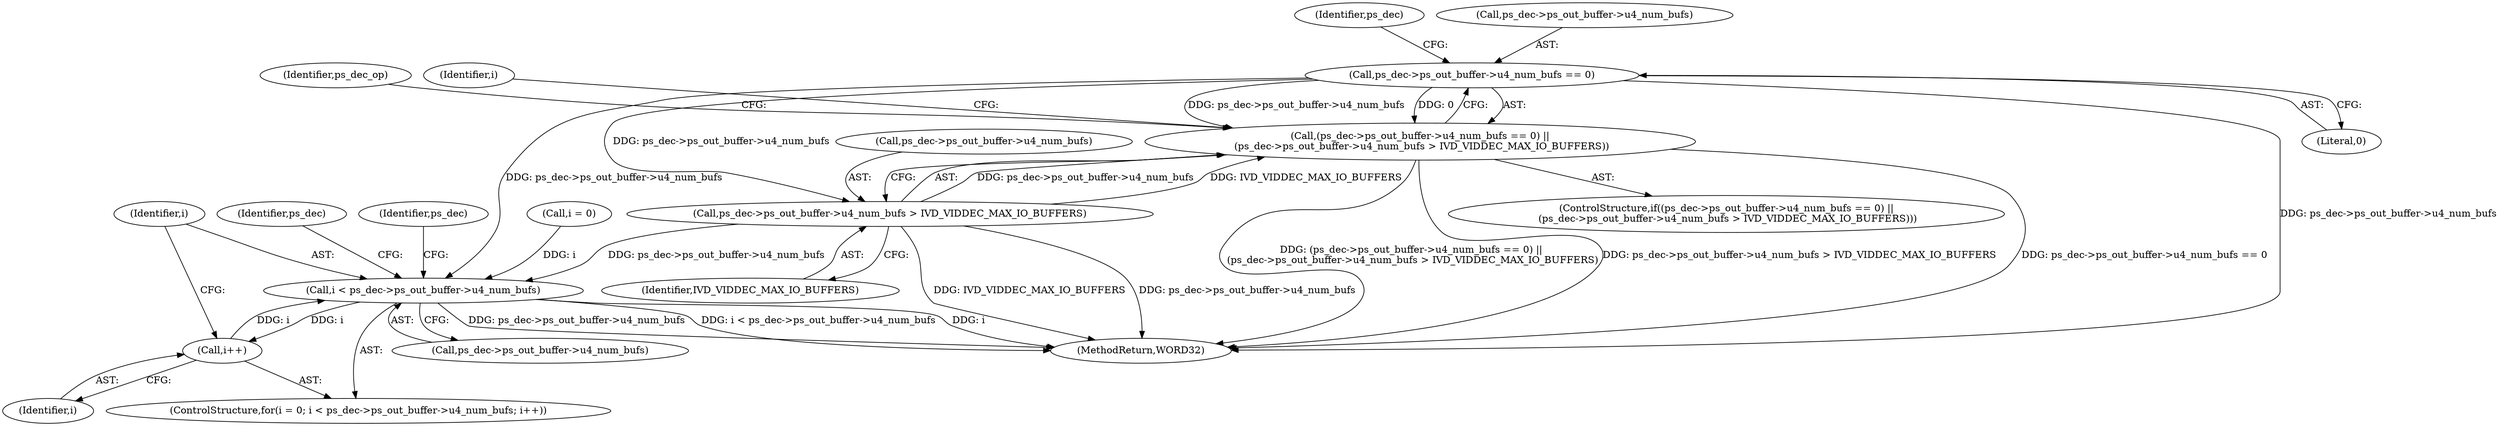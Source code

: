 digraph "0_Android_e86d3cfd2bc28dac421092106751e5638d54a848@pointer" {
"1000376" [label="(Call,ps_dec->ps_out_buffer->u4_num_bufs == 0)"];
"1000375" [label="(Call,(ps_dec->ps_out_buffer->u4_num_bufs == 0) ||\n (ps_dec->ps_out_buffer->u4_num_bufs > IVD_VIDDEC_MAX_IO_BUFFERS))"];
"1000383" [label="(Call,ps_dec->ps_out_buffer->u4_num_bufs > IVD_VIDDEC_MAX_IO_BUFFERS)"];
"1000409" [label="(Call,i < ps_dec->ps_out_buffer->u4_num_bufs)"];
"1000416" [label="(Call,i++)"];
"1000389" [label="(Identifier,IVD_VIDDEC_MAX_IO_BUFFERS)"];
"1000386" [label="(Identifier,ps_dec)"];
"1000472" [label="(Identifier,ps_dec)"];
"1000376" [label="(Call,ps_dec->ps_out_buffer->u4_num_bufs == 0)"];
"1000417" [label="(Identifier,i)"];
"1002272" [label="(MethodReturn,WORD32)"];
"1000393" [label="(Identifier,ps_dec_op)"];
"1000383" [label="(Call,ps_dec->ps_out_buffer->u4_num_bufs > IVD_VIDDEC_MAX_IO_BUFFERS)"];
"1000382" [label="(Literal,0)"];
"1000416" [label="(Call,i++)"];
"1000374" [label="(ControlStructure,if((ps_dec->ps_out_buffer->u4_num_bufs == 0) ||\n (ps_dec->ps_out_buffer->u4_num_bufs > IVD_VIDDEC_MAX_IO_BUFFERS)))"];
"1000424" [label="(Identifier,ps_dec)"];
"1000410" [label="(Identifier,i)"];
"1000406" [label="(Call,i = 0)"];
"1000384" [label="(Call,ps_dec->ps_out_buffer->u4_num_bufs)"];
"1000405" [label="(ControlStructure,for(i = 0; i < ps_dec->ps_out_buffer->u4_num_bufs; i++))"];
"1000411" [label="(Call,ps_dec->ps_out_buffer->u4_num_bufs)"];
"1000375" [label="(Call,(ps_dec->ps_out_buffer->u4_num_bufs == 0) ||\n (ps_dec->ps_out_buffer->u4_num_bufs > IVD_VIDDEC_MAX_IO_BUFFERS))"];
"1000377" [label="(Call,ps_dec->ps_out_buffer->u4_num_bufs)"];
"1000407" [label="(Identifier,i)"];
"1000409" [label="(Call,i < ps_dec->ps_out_buffer->u4_num_bufs)"];
"1000376" -> "1000375"  [label="AST: "];
"1000376" -> "1000382"  [label="CFG: "];
"1000377" -> "1000376"  [label="AST: "];
"1000382" -> "1000376"  [label="AST: "];
"1000386" -> "1000376"  [label="CFG: "];
"1000375" -> "1000376"  [label="CFG: "];
"1000376" -> "1002272"  [label="DDG: ps_dec->ps_out_buffer->u4_num_bufs"];
"1000376" -> "1000375"  [label="DDG: ps_dec->ps_out_buffer->u4_num_bufs"];
"1000376" -> "1000375"  [label="DDG: 0"];
"1000376" -> "1000383"  [label="DDG: ps_dec->ps_out_buffer->u4_num_bufs"];
"1000376" -> "1000409"  [label="DDG: ps_dec->ps_out_buffer->u4_num_bufs"];
"1000375" -> "1000374"  [label="AST: "];
"1000375" -> "1000383"  [label="CFG: "];
"1000383" -> "1000375"  [label="AST: "];
"1000393" -> "1000375"  [label="CFG: "];
"1000407" -> "1000375"  [label="CFG: "];
"1000375" -> "1002272"  [label="DDG: ps_dec->ps_out_buffer->u4_num_bufs == 0"];
"1000375" -> "1002272"  [label="DDG: (ps_dec->ps_out_buffer->u4_num_bufs == 0) ||\n (ps_dec->ps_out_buffer->u4_num_bufs > IVD_VIDDEC_MAX_IO_BUFFERS)"];
"1000375" -> "1002272"  [label="DDG: ps_dec->ps_out_buffer->u4_num_bufs > IVD_VIDDEC_MAX_IO_BUFFERS"];
"1000383" -> "1000375"  [label="DDG: ps_dec->ps_out_buffer->u4_num_bufs"];
"1000383" -> "1000375"  [label="DDG: IVD_VIDDEC_MAX_IO_BUFFERS"];
"1000383" -> "1000389"  [label="CFG: "];
"1000384" -> "1000383"  [label="AST: "];
"1000389" -> "1000383"  [label="AST: "];
"1000383" -> "1002272"  [label="DDG: IVD_VIDDEC_MAX_IO_BUFFERS"];
"1000383" -> "1002272"  [label="DDG: ps_dec->ps_out_buffer->u4_num_bufs"];
"1000383" -> "1000409"  [label="DDG: ps_dec->ps_out_buffer->u4_num_bufs"];
"1000409" -> "1000405"  [label="AST: "];
"1000409" -> "1000411"  [label="CFG: "];
"1000410" -> "1000409"  [label="AST: "];
"1000411" -> "1000409"  [label="AST: "];
"1000424" -> "1000409"  [label="CFG: "];
"1000472" -> "1000409"  [label="CFG: "];
"1000409" -> "1002272"  [label="DDG: ps_dec->ps_out_buffer->u4_num_bufs"];
"1000409" -> "1002272"  [label="DDG: i < ps_dec->ps_out_buffer->u4_num_bufs"];
"1000409" -> "1002272"  [label="DDG: i"];
"1000406" -> "1000409"  [label="DDG: i"];
"1000416" -> "1000409"  [label="DDG: i"];
"1000409" -> "1000416"  [label="DDG: i"];
"1000416" -> "1000405"  [label="AST: "];
"1000416" -> "1000417"  [label="CFG: "];
"1000417" -> "1000416"  [label="AST: "];
"1000410" -> "1000416"  [label="CFG: "];
}
